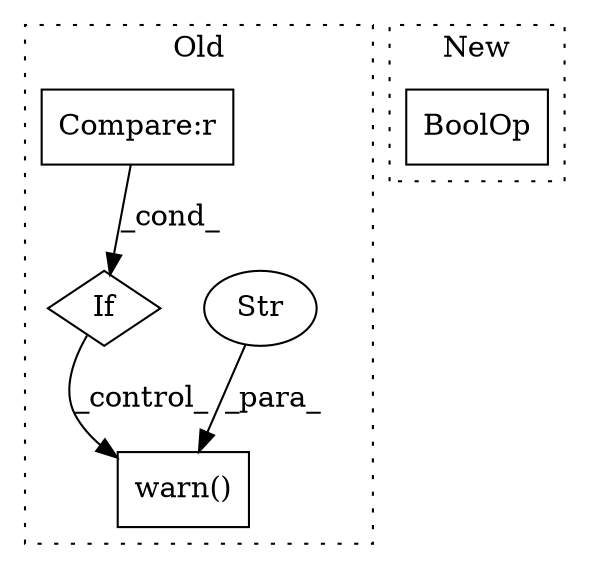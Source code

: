 digraph G {
subgraph cluster0 {
1 [label="warn()" a="75" s="2356,2418" l="12,1" shape="box"];
3 [label="Str" a="66" s="2368" l="50" shape="ellipse"];
4 [label="If" a="96" s="2257" l="3" shape="diamond"];
5 [label="Compare:r" a="40" s="2260" l="82" shape="box"];
label = "Old";
style="dotted";
}
subgraph cluster1 {
2 [label="BoolOp" a="72" s="2368" l="83" shape="box"];
label = "New";
style="dotted";
}
3 -> 1 [label="_para_"];
4 -> 1 [label="_control_"];
5 -> 4 [label="_cond_"];
}